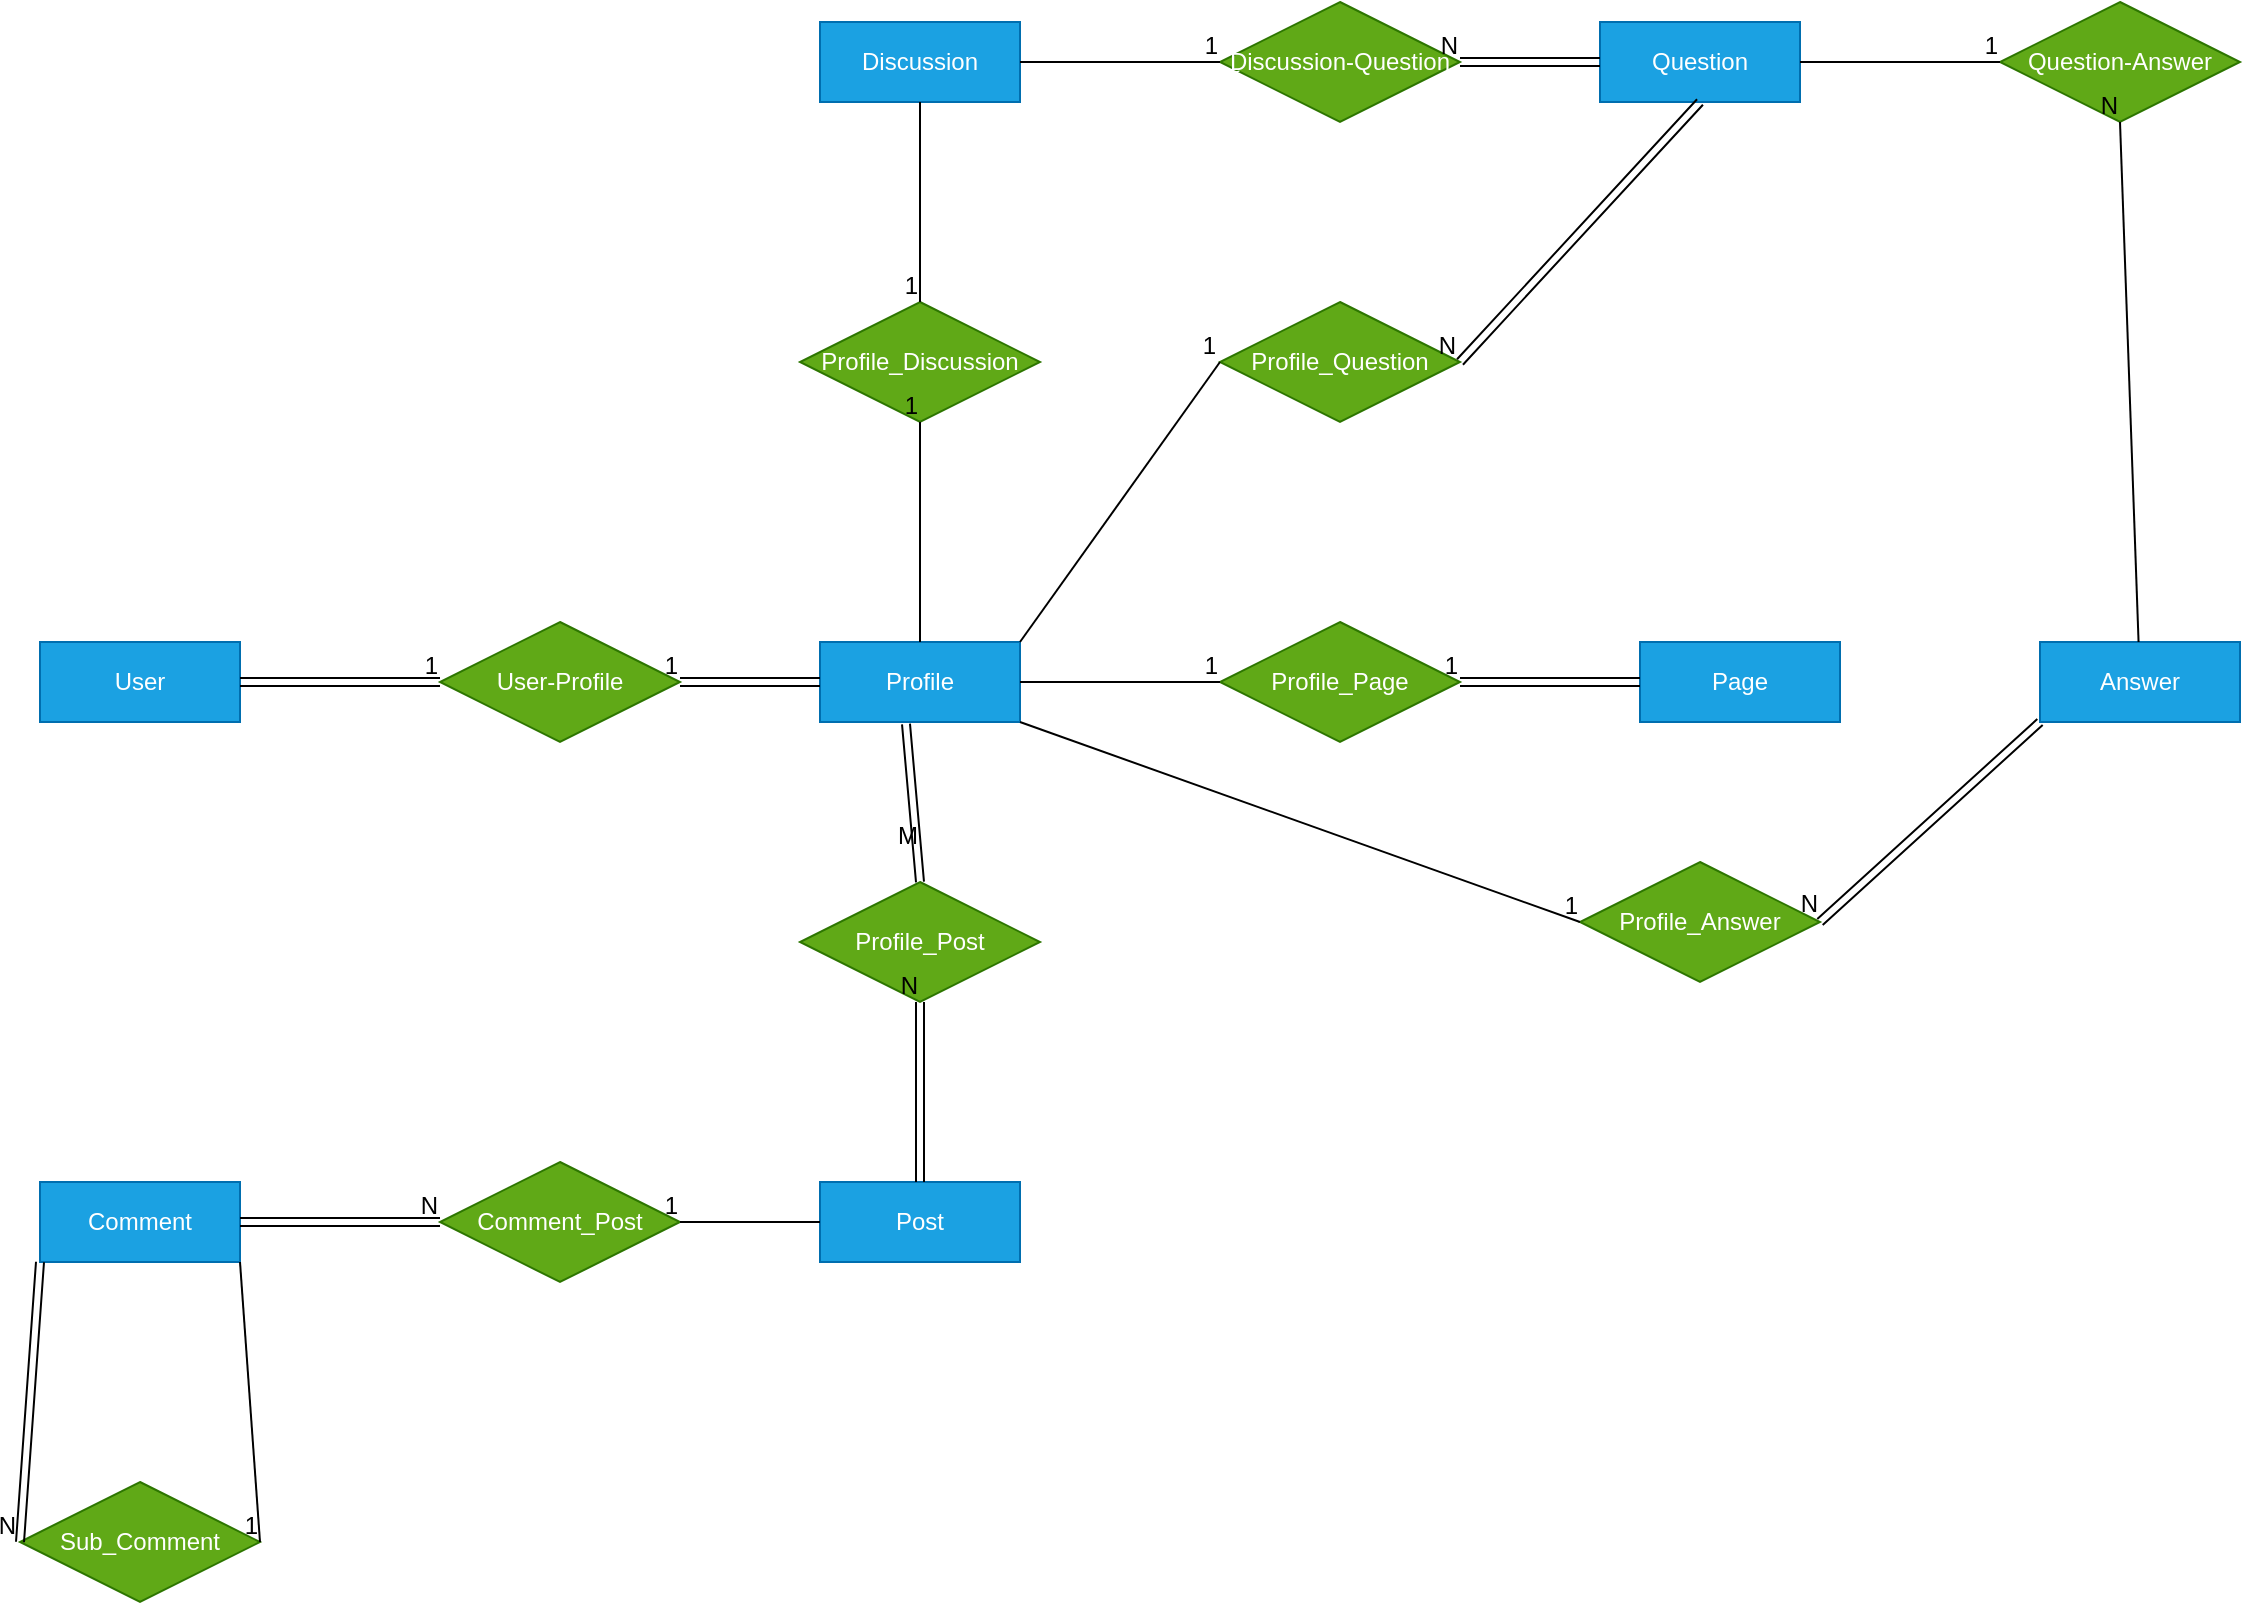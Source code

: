 <mxfile version="27.2.0">
  <diagram name="Page-1" id="8t66R9n_PGoeMH0AewRn">
    <mxGraphModel dx="2155" dy="1929" grid="1" gridSize="10" guides="1" tooltips="1" connect="1" arrows="1" fold="1" page="1" pageScale="1" pageWidth="850" pageHeight="1100" math="0" shadow="0">
      <root>
        <mxCell id="0" />
        <mxCell id="1" parent="0" />
        <mxCell id="4IzWLloHtomrwevVD-YD-1" value="&lt;div&gt;User&lt;/div&gt;" style="whiteSpace=wrap;html=1;align=center;fillColor=#1ba1e2;fontColor=#ffffff;strokeColor=#006EAF;" vertex="1" parent="1">
          <mxGeometry x="-120" y="270" width="100" height="40" as="geometry" />
        </mxCell>
        <mxCell id="4IzWLloHtomrwevVD-YD-2" value="&lt;div&gt;Profile&lt;/div&gt;" style="whiteSpace=wrap;html=1;align=center;fillColor=#1ba1e2;fontColor=#ffffff;strokeColor=#006EAF;" vertex="1" parent="1">
          <mxGeometry x="270" y="270" width="100" height="40" as="geometry" />
        </mxCell>
        <mxCell id="4IzWLloHtomrwevVD-YD-3" value="&lt;div&gt;Post&lt;/div&gt;" style="whiteSpace=wrap;html=1;align=center;fillColor=#1ba1e2;fontColor=#ffffff;strokeColor=#006EAF;" vertex="1" parent="1">
          <mxGeometry x="270" y="540" width="100" height="40" as="geometry" />
        </mxCell>
        <mxCell id="4IzWLloHtomrwevVD-YD-4" value="&lt;div&gt;Comment&lt;/div&gt;" style="whiteSpace=wrap;html=1;align=center;fillColor=#1ba1e2;fontColor=#ffffff;strokeColor=#006EAF;" vertex="1" parent="1">
          <mxGeometry x="-120" y="540" width="100" height="40" as="geometry" />
        </mxCell>
        <mxCell id="4IzWLloHtomrwevVD-YD-6" value="&lt;div&gt;Page&lt;/div&gt;" style="whiteSpace=wrap;html=1;align=center;fillColor=#1ba1e2;fontColor=#ffffff;strokeColor=#006EAF;" vertex="1" parent="1">
          <mxGeometry x="680" y="270" width="100" height="40" as="geometry" />
        </mxCell>
        <mxCell id="4IzWLloHtomrwevVD-YD-7" value="Discussion" style="whiteSpace=wrap;html=1;align=center;fillColor=#1ba1e2;fontColor=#ffffff;strokeColor=#006EAF;" vertex="1" parent="1">
          <mxGeometry x="270" y="-40" width="100" height="40" as="geometry" />
        </mxCell>
        <mxCell id="4IzWLloHtomrwevVD-YD-9" value="&lt;div&gt;Question&lt;/div&gt;" style="whiteSpace=wrap;html=1;align=center;fillColor=#1ba1e2;fontColor=#ffffff;strokeColor=#006EAF;" vertex="1" parent="1">
          <mxGeometry x="660" y="-40" width="100" height="40" as="geometry" />
        </mxCell>
        <mxCell id="4IzWLloHtomrwevVD-YD-10" value="&lt;div&gt;Answer&lt;/div&gt;" style="whiteSpace=wrap;html=1;align=center;fillColor=#1ba1e2;fontColor=#ffffff;strokeColor=#006EAF;" vertex="1" parent="1">
          <mxGeometry x="880" y="270" width="100" height="40" as="geometry" />
        </mxCell>
        <mxCell id="4IzWLloHtomrwevVD-YD-11" value="User-Profile" style="shape=rhombus;perimeter=rhombusPerimeter;whiteSpace=wrap;html=1;align=center;fillColor=#60a917;fontColor=#ffffff;strokeColor=#2D7600;" vertex="1" parent="1">
          <mxGeometry x="80" y="260" width="120" height="60" as="geometry" />
        </mxCell>
        <mxCell id="4IzWLloHtomrwevVD-YD-13" value="" style="shape=link;html=1;rounded=0;exitX=1;exitY=0.5;exitDx=0;exitDy=0;entryX=0;entryY=0.5;entryDx=0;entryDy=0;" edge="1" parent="1" source="4IzWLloHtomrwevVD-YD-1" target="4IzWLloHtomrwevVD-YD-11">
          <mxGeometry relative="1" as="geometry">
            <mxPoint x="350" y="420" as="sourcePoint" />
            <mxPoint x="510" y="420" as="targetPoint" />
          </mxGeometry>
        </mxCell>
        <mxCell id="4IzWLloHtomrwevVD-YD-14" value="1" style="resizable=0;html=1;whiteSpace=wrap;align=right;verticalAlign=bottom;" connectable="0" vertex="1" parent="4IzWLloHtomrwevVD-YD-13">
          <mxGeometry x="1" relative="1" as="geometry" />
        </mxCell>
        <mxCell id="4IzWLloHtomrwevVD-YD-15" value="" style="shape=link;html=1;rounded=0;entryX=1;entryY=0.5;entryDx=0;entryDy=0;exitX=0;exitY=0.5;exitDx=0;exitDy=0;" edge="1" parent="1" source="4IzWLloHtomrwevVD-YD-2" target="4IzWLloHtomrwevVD-YD-11">
          <mxGeometry relative="1" as="geometry">
            <mxPoint x="250" y="220" as="sourcePoint" />
            <mxPoint x="510" y="420" as="targetPoint" />
          </mxGeometry>
        </mxCell>
        <mxCell id="4IzWLloHtomrwevVD-YD-16" value="1" style="resizable=0;html=1;whiteSpace=wrap;align=right;verticalAlign=bottom;" connectable="0" vertex="1" parent="4IzWLloHtomrwevVD-YD-15">
          <mxGeometry x="1" relative="1" as="geometry" />
        </mxCell>
        <mxCell id="4IzWLloHtomrwevVD-YD-17" value="Profile_Post" style="shape=rhombus;perimeter=rhombusPerimeter;whiteSpace=wrap;html=1;align=center;fillColor=#60a917;fontColor=#ffffff;strokeColor=#2D7600;" vertex="1" parent="1">
          <mxGeometry x="260" y="390" width="120" height="60" as="geometry" />
        </mxCell>
        <mxCell id="4IzWLloHtomrwevVD-YD-20" value="" style="shape=link;html=1;rounded=0;entryX=0.5;entryY=1;entryDx=0;entryDy=0;exitX=0.5;exitY=0;exitDx=0;exitDy=0;" edge="1" parent="1" source="4IzWLloHtomrwevVD-YD-3" target="4IzWLloHtomrwevVD-YD-17">
          <mxGeometry relative="1" as="geometry">
            <mxPoint x="350" y="420" as="sourcePoint" />
            <mxPoint x="510" y="420" as="targetPoint" />
          </mxGeometry>
        </mxCell>
        <mxCell id="4IzWLloHtomrwevVD-YD-21" value="N" style="resizable=0;html=1;whiteSpace=wrap;align=right;verticalAlign=bottom;" connectable="0" vertex="1" parent="4IzWLloHtomrwevVD-YD-20">
          <mxGeometry x="1" relative="1" as="geometry" />
        </mxCell>
        <mxCell id="4IzWLloHtomrwevVD-YD-22" value="Comment_Post" style="shape=rhombus;perimeter=rhombusPerimeter;whiteSpace=wrap;html=1;align=center;fillColor=#60a917;fontColor=#ffffff;strokeColor=#2D7600;" vertex="1" parent="1">
          <mxGeometry x="80" y="530" width="120" height="60" as="geometry" />
        </mxCell>
        <mxCell id="4IzWLloHtomrwevVD-YD-23" value="" style="endArrow=none;html=1;rounded=0;exitX=0;exitY=0.5;exitDx=0;exitDy=0;entryX=1;entryY=0.5;entryDx=0;entryDy=0;" edge="1" parent="1" source="4IzWLloHtomrwevVD-YD-3" target="4IzWLloHtomrwevVD-YD-22">
          <mxGeometry relative="1" as="geometry">
            <mxPoint x="350" y="420" as="sourcePoint" />
            <mxPoint x="510" y="420" as="targetPoint" />
          </mxGeometry>
        </mxCell>
        <mxCell id="4IzWLloHtomrwevVD-YD-24" value="1" style="resizable=0;html=1;whiteSpace=wrap;align=right;verticalAlign=bottom;" connectable="0" vertex="1" parent="4IzWLloHtomrwevVD-YD-23">
          <mxGeometry x="1" relative="1" as="geometry" />
        </mxCell>
        <mxCell id="4IzWLloHtomrwevVD-YD-25" value="" style="shape=link;html=1;rounded=0;entryX=0;entryY=0.5;entryDx=0;entryDy=0;exitX=1;exitY=0.5;exitDx=0;exitDy=0;" edge="1" parent="1" source="4IzWLloHtomrwevVD-YD-4" target="4IzWLloHtomrwevVD-YD-22">
          <mxGeometry relative="1" as="geometry">
            <mxPoint x="350" y="420" as="sourcePoint" />
            <mxPoint x="510" y="420" as="targetPoint" />
          </mxGeometry>
        </mxCell>
        <mxCell id="4IzWLloHtomrwevVD-YD-26" value="N" style="resizable=0;html=1;whiteSpace=wrap;align=right;verticalAlign=bottom;" connectable="0" vertex="1" parent="4IzWLloHtomrwevVD-YD-25">
          <mxGeometry x="1" relative="1" as="geometry" />
        </mxCell>
        <mxCell id="4IzWLloHtomrwevVD-YD-30" value="Profile_Page" style="shape=rhombus;perimeter=rhombusPerimeter;whiteSpace=wrap;html=1;align=center;fillColor=#60a917;fontColor=#ffffff;strokeColor=#2D7600;" vertex="1" parent="1">
          <mxGeometry x="470" y="260" width="120" height="60" as="geometry" />
        </mxCell>
        <mxCell id="4IzWLloHtomrwevVD-YD-31" value="" style="endArrow=none;html=1;rounded=0;entryX=0;entryY=0.5;entryDx=0;entryDy=0;exitX=1;exitY=0.5;exitDx=0;exitDy=0;" edge="1" parent="1" source="4IzWLloHtomrwevVD-YD-2" target="4IzWLloHtomrwevVD-YD-30">
          <mxGeometry relative="1" as="geometry">
            <mxPoint x="350" y="420" as="sourcePoint" />
            <mxPoint x="510" y="420" as="targetPoint" />
          </mxGeometry>
        </mxCell>
        <mxCell id="4IzWLloHtomrwevVD-YD-32" value="1" style="resizable=0;html=1;whiteSpace=wrap;align=right;verticalAlign=bottom;" connectable="0" vertex="1" parent="4IzWLloHtomrwevVD-YD-31">
          <mxGeometry x="1" relative="1" as="geometry" />
        </mxCell>
        <mxCell id="4IzWLloHtomrwevVD-YD-35" value="Profile_Discussion" style="shape=rhombus;perimeter=rhombusPerimeter;whiteSpace=wrap;html=1;align=center;fillColor=#60a917;fontColor=#ffffff;strokeColor=#2D7600;" vertex="1" parent="1">
          <mxGeometry x="260" y="100" width="120" height="60" as="geometry" />
        </mxCell>
        <mxCell id="4IzWLloHtomrwevVD-YD-38" value="" style="endArrow=none;html=1;rounded=0;exitX=0.5;exitY=0;exitDx=0;exitDy=0;entryX=0.5;entryY=1;entryDx=0;entryDy=0;" edge="1" parent="1" source="4IzWLloHtomrwevVD-YD-2" target="4IzWLloHtomrwevVD-YD-35">
          <mxGeometry relative="1" as="geometry">
            <mxPoint x="350" y="330" as="sourcePoint" />
            <mxPoint x="510" y="330" as="targetPoint" />
          </mxGeometry>
        </mxCell>
        <mxCell id="4IzWLloHtomrwevVD-YD-39" value="1" style="resizable=0;html=1;whiteSpace=wrap;align=right;verticalAlign=bottom;" connectable="0" vertex="1" parent="4IzWLloHtomrwevVD-YD-38">
          <mxGeometry x="1" relative="1" as="geometry" />
        </mxCell>
        <mxCell id="4IzWLloHtomrwevVD-YD-40" value="" style="endArrow=none;html=1;rounded=0;exitX=0.5;exitY=1;exitDx=0;exitDy=0;entryX=0.5;entryY=0;entryDx=0;entryDy=0;" edge="1" parent="1" source="4IzWLloHtomrwevVD-YD-7" target="4IzWLloHtomrwevVD-YD-35">
          <mxGeometry relative="1" as="geometry">
            <mxPoint x="350" y="330" as="sourcePoint" />
            <mxPoint x="510" y="330" as="targetPoint" />
          </mxGeometry>
        </mxCell>
        <mxCell id="4IzWLloHtomrwevVD-YD-41" value="1" style="resizable=0;html=1;whiteSpace=wrap;align=right;verticalAlign=bottom;" connectable="0" vertex="1" parent="4IzWLloHtomrwevVD-YD-40">
          <mxGeometry x="1" relative="1" as="geometry" />
        </mxCell>
        <mxCell id="4IzWLloHtomrwevVD-YD-44" value="" style="shape=link;html=1;rounded=0;entryX=1;entryY=0.5;entryDx=0;entryDy=0;exitX=0;exitY=0.5;exitDx=0;exitDy=0;" edge="1" parent="1" source="4IzWLloHtomrwevVD-YD-6" target="4IzWLloHtomrwevVD-YD-30">
          <mxGeometry relative="1" as="geometry">
            <mxPoint x="350" y="330" as="sourcePoint" />
            <mxPoint x="510" y="330" as="targetPoint" />
          </mxGeometry>
        </mxCell>
        <mxCell id="4IzWLloHtomrwevVD-YD-45" value="1" style="resizable=0;html=1;whiteSpace=wrap;align=right;verticalAlign=bottom;" connectable="0" vertex="1" parent="4IzWLloHtomrwevVD-YD-44">
          <mxGeometry x="1" relative="1" as="geometry" />
        </mxCell>
        <mxCell id="4IzWLloHtomrwevVD-YD-46" value="ِDiscussion-Question" style="shape=rhombus;perimeter=rhombusPerimeter;whiteSpace=wrap;html=1;align=center;fillColor=#60a917;fontColor=#ffffff;strokeColor=#2D7600;" vertex="1" parent="1">
          <mxGeometry x="470" y="-50" width="120" height="60" as="geometry" />
        </mxCell>
        <mxCell id="4IzWLloHtomrwevVD-YD-47" value="" style="endArrow=none;html=1;rounded=0;entryX=0;entryY=0.5;entryDx=0;entryDy=0;exitX=1;exitY=0.5;exitDx=0;exitDy=0;" edge="1" parent="1" source="4IzWLloHtomrwevVD-YD-7" target="4IzWLloHtomrwevVD-YD-46">
          <mxGeometry relative="1" as="geometry">
            <mxPoint x="350" y="270" as="sourcePoint" />
            <mxPoint x="510" y="270" as="targetPoint" />
          </mxGeometry>
        </mxCell>
        <mxCell id="4IzWLloHtomrwevVD-YD-48" value="1" style="resizable=0;html=1;whiteSpace=wrap;align=right;verticalAlign=bottom;" connectable="0" vertex="1" parent="4IzWLloHtomrwevVD-YD-47">
          <mxGeometry x="1" relative="1" as="geometry" />
        </mxCell>
        <mxCell id="4IzWLloHtomrwevVD-YD-49" value="" style="shape=link;html=1;rounded=0;entryX=1;entryY=0.5;entryDx=0;entryDy=0;exitX=0;exitY=0.5;exitDx=0;exitDy=0;" edge="1" parent="1" source="4IzWLloHtomrwevVD-YD-9" target="4IzWLloHtomrwevVD-YD-46">
          <mxGeometry relative="1" as="geometry">
            <mxPoint x="350" y="270" as="sourcePoint" />
            <mxPoint x="510" y="270" as="targetPoint" />
          </mxGeometry>
        </mxCell>
        <mxCell id="4IzWLloHtomrwevVD-YD-50" value="N" style="resizable=0;html=1;whiteSpace=wrap;align=right;verticalAlign=bottom;" connectable="0" vertex="1" parent="4IzWLloHtomrwevVD-YD-49">
          <mxGeometry x="1" relative="1" as="geometry" />
        </mxCell>
        <mxCell id="4IzWLloHtomrwevVD-YD-52" value="Question-Answer" style="shape=rhombus;perimeter=rhombusPerimeter;whiteSpace=wrap;html=1;align=center;fillColor=#60a917;fontColor=#ffffff;strokeColor=#2D7600;" vertex="1" parent="1">
          <mxGeometry x="860" y="-50" width="120" height="60" as="geometry" />
        </mxCell>
        <mxCell id="4IzWLloHtomrwevVD-YD-53" value="" style="endArrow=none;html=1;rounded=0;exitX=1;exitY=0.5;exitDx=0;exitDy=0;entryX=0;entryY=0.5;entryDx=0;entryDy=0;" edge="1" parent="1" source="4IzWLloHtomrwevVD-YD-9" target="4IzWLloHtomrwevVD-YD-52">
          <mxGeometry relative="1" as="geometry">
            <mxPoint x="360" y="280" as="sourcePoint" />
            <mxPoint x="520" y="280" as="targetPoint" />
          </mxGeometry>
        </mxCell>
        <mxCell id="4IzWLloHtomrwevVD-YD-54" value="1" style="resizable=0;html=1;whiteSpace=wrap;align=right;verticalAlign=bottom;" connectable="0" vertex="1" parent="4IzWLloHtomrwevVD-YD-53">
          <mxGeometry x="1" relative="1" as="geometry" />
        </mxCell>
        <mxCell id="4IzWLloHtomrwevVD-YD-57" value="" style="endArrow=none;html=1;rounded=0;entryX=0.5;entryY=1;entryDx=0;entryDy=0;" edge="1" parent="1" source="4IzWLloHtomrwevVD-YD-10" target="4IzWLloHtomrwevVD-YD-52">
          <mxGeometry relative="1" as="geometry">
            <mxPoint x="360" y="280" as="sourcePoint" />
            <mxPoint x="520" y="280" as="targetPoint" />
          </mxGeometry>
        </mxCell>
        <mxCell id="4IzWLloHtomrwevVD-YD-58" value="N" style="resizable=0;html=1;whiteSpace=wrap;align=right;verticalAlign=bottom;" connectable="0" vertex="1" parent="4IzWLloHtomrwevVD-YD-57">
          <mxGeometry x="1" relative="1" as="geometry" />
        </mxCell>
        <mxCell id="4IzWLloHtomrwevVD-YD-60" style="edgeStyle=orthogonalEdgeStyle;rounded=0;orthogonalLoop=1;jettySize=auto;html=1;exitX=0.5;exitY=1;exitDx=0;exitDy=0;" edge="1" parent="1">
          <mxGeometry relative="1" as="geometry">
            <mxPoint x="230" y="190" as="sourcePoint" />
            <mxPoint x="230" y="190" as="targetPoint" />
          </mxGeometry>
        </mxCell>
        <mxCell id="4IzWLloHtomrwevVD-YD-65" value="&lt;div&gt;Profile_Question&lt;/div&gt;" style="shape=rhombus;perimeter=rhombusPerimeter;whiteSpace=wrap;html=1;align=center;fillColor=#60a917;fontColor=#ffffff;strokeColor=#2D7600;" vertex="1" parent="1">
          <mxGeometry x="470" y="100" width="120" height="60" as="geometry" />
        </mxCell>
        <mxCell id="4IzWLloHtomrwevVD-YD-66" value="" style="endArrow=none;html=1;rounded=0;exitX=1;exitY=0;exitDx=0;exitDy=0;entryX=0;entryY=0.5;entryDx=0;entryDy=0;" edge="1" parent="1" source="4IzWLloHtomrwevVD-YD-2" target="4IzWLloHtomrwevVD-YD-65">
          <mxGeometry relative="1" as="geometry">
            <mxPoint x="360" y="280" as="sourcePoint" />
            <mxPoint x="520" y="280" as="targetPoint" />
          </mxGeometry>
        </mxCell>
        <mxCell id="4IzWLloHtomrwevVD-YD-67" value="1" style="resizable=0;html=1;whiteSpace=wrap;align=right;verticalAlign=bottom;" connectable="0" vertex="1" parent="4IzWLloHtomrwevVD-YD-66">
          <mxGeometry x="1" relative="1" as="geometry" />
        </mxCell>
        <mxCell id="4IzWLloHtomrwevVD-YD-68" value="" style="shape=link;html=1;rounded=0;exitX=0.5;exitY=1;exitDx=0;exitDy=0;entryX=1;entryY=0.5;entryDx=0;entryDy=0;" edge="1" parent="1" source="4IzWLloHtomrwevVD-YD-9" target="4IzWLloHtomrwevVD-YD-65">
          <mxGeometry relative="1" as="geometry">
            <mxPoint x="360" y="280" as="sourcePoint" />
            <mxPoint x="520" y="280" as="targetPoint" />
          </mxGeometry>
        </mxCell>
        <mxCell id="4IzWLloHtomrwevVD-YD-69" value="N" style="resizable=0;html=1;whiteSpace=wrap;align=right;verticalAlign=bottom;" connectable="0" vertex="1" parent="4IzWLloHtomrwevVD-YD-68">
          <mxGeometry x="1" relative="1" as="geometry" />
        </mxCell>
        <mxCell id="4IzWLloHtomrwevVD-YD-70" value="&lt;div&gt;Profile_Answer&lt;/div&gt;" style="shape=rhombus;perimeter=rhombusPerimeter;whiteSpace=wrap;html=1;align=center;fillColor=#60a917;fontColor=#ffffff;strokeColor=#2D7600;" vertex="1" parent="1">
          <mxGeometry x="650" y="380" width="120" height="60" as="geometry" />
        </mxCell>
        <mxCell id="4IzWLloHtomrwevVD-YD-71" value="" style="endArrow=none;html=1;rounded=0;exitX=1;exitY=1;exitDx=0;exitDy=0;entryX=0;entryY=0.5;entryDx=0;entryDy=0;" edge="1" parent="1" source="4IzWLloHtomrwevVD-YD-2" target="4IzWLloHtomrwevVD-YD-70">
          <mxGeometry relative="1" as="geometry">
            <mxPoint x="410" y="350" as="sourcePoint" />
            <mxPoint x="480" y="480" as="targetPoint" />
          </mxGeometry>
        </mxCell>
        <mxCell id="4IzWLloHtomrwevVD-YD-72" value="1" style="resizable=0;html=1;whiteSpace=wrap;align=right;verticalAlign=bottom;" connectable="0" vertex="1" parent="4IzWLloHtomrwevVD-YD-71">
          <mxGeometry x="1" relative="1" as="geometry" />
        </mxCell>
        <mxCell id="4IzWLloHtomrwevVD-YD-73" value="" style="shape=link;html=1;rounded=0;entryX=1;entryY=0.5;entryDx=0;entryDy=0;exitX=0;exitY=1;exitDx=0;exitDy=0;" edge="1" parent="1" source="4IzWLloHtomrwevVD-YD-10" target="4IzWLloHtomrwevVD-YD-70">
          <mxGeometry relative="1" as="geometry">
            <mxPoint x="360" y="280" as="sourcePoint" />
            <mxPoint x="520" y="280" as="targetPoint" />
          </mxGeometry>
        </mxCell>
        <mxCell id="4IzWLloHtomrwevVD-YD-74" value="N" style="resizable=0;html=1;whiteSpace=wrap;align=right;verticalAlign=bottom;" connectable="0" vertex="1" parent="4IzWLloHtomrwevVD-YD-73">
          <mxGeometry x="1" relative="1" as="geometry" />
        </mxCell>
        <mxCell id="4IzWLloHtomrwevVD-YD-75" value="&lt;div&gt;Sub_Comment&lt;/div&gt;" style="shape=rhombus;perimeter=rhombusPerimeter;whiteSpace=wrap;html=1;align=center;fillColor=#60a917;fontColor=#ffffff;strokeColor=#2D7600;" vertex="1" parent="1">
          <mxGeometry x="-130" y="690" width="120" height="60" as="geometry" />
        </mxCell>
        <mxCell id="4IzWLloHtomrwevVD-YD-76" value="" style="endArrow=none;html=1;rounded=0;exitX=1;exitY=1;exitDx=0;exitDy=0;entryX=1;entryY=0.5;entryDx=0;entryDy=0;" edge="1" parent="1" source="4IzWLloHtomrwevVD-YD-4" target="4IzWLloHtomrwevVD-YD-75">
          <mxGeometry relative="1" as="geometry">
            <mxPoint x="360" y="610" as="sourcePoint" />
            <mxPoint x="520" y="610" as="targetPoint" />
          </mxGeometry>
        </mxCell>
        <mxCell id="4IzWLloHtomrwevVD-YD-77" value="1" style="resizable=0;html=1;whiteSpace=wrap;align=right;verticalAlign=bottom;" connectable="0" vertex="1" parent="4IzWLloHtomrwevVD-YD-76">
          <mxGeometry x="1" relative="1" as="geometry" />
        </mxCell>
        <mxCell id="4IzWLloHtomrwevVD-YD-78" value="" style="shape=link;html=1;rounded=0;exitX=0;exitY=1;exitDx=0;exitDy=0;entryX=0;entryY=0.5;entryDx=0;entryDy=0;" edge="1" parent="1" source="4IzWLloHtomrwevVD-YD-4" target="4IzWLloHtomrwevVD-YD-75">
          <mxGeometry relative="1" as="geometry">
            <mxPoint x="360" y="610" as="sourcePoint" />
            <mxPoint x="520" y="610" as="targetPoint" />
          </mxGeometry>
        </mxCell>
        <mxCell id="4IzWLloHtomrwevVD-YD-79" value="N" style="resizable=0;html=1;whiteSpace=wrap;align=right;verticalAlign=bottom;" connectable="0" vertex="1" parent="4IzWLloHtomrwevVD-YD-78">
          <mxGeometry x="1" relative="1" as="geometry" />
        </mxCell>
        <mxCell id="4IzWLloHtomrwevVD-YD-80" value="" style="shape=link;html=1;rounded=0;exitX=0.43;exitY=1.025;exitDx=0;exitDy=0;exitPerimeter=0;" edge="1" parent="1" source="4IzWLloHtomrwevVD-YD-2">
          <mxGeometry relative="1" as="geometry">
            <mxPoint x="360" y="370" as="sourcePoint" />
            <mxPoint x="320" y="390" as="targetPoint" />
          </mxGeometry>
        </mxCell>
        <mxCell id="4IzWLloHtomrwevVD-YD-81" value="&lt;div&gt;M&lt;/div&gt;&lt;div&gt;&lt;br&gt;&lt;/div&gt;" style="resizable=0;html=1;whiteSpace=wrap;align=right;verticalAlign=bottom;" connectable="0" vertex="1" parent="4IzWLloHtomrwevVD-YD-80">
          <mxGeometry x="1" relative="1" as="geometry" />
        </mxCell>
      </root>
    </mxGraphModel>
  </diagram>
</mxfile>
